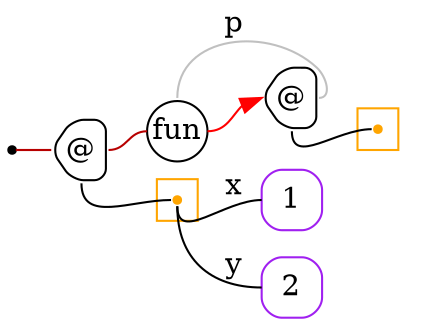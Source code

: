 digraph G {
  rankdir=LR;
  edge[arrowhead=none,arrowtail=none];
  node[fixedsize=true,shape=circle]
  size="9.201041666666667,5.219270833333334";
  labeldistance=0;
  nodesep=.175;
  ranksep=.175;

 nd1[shape=point];
 nd17[label="@",tooltip="nd17-AppGraph",style=rounded,orientation=90,shape=house,width=.4,height=.4,color="#000000"];
   nd29[label="1",tooltip="nd29-ConstGraph",style=rounded,orientation=90,shape=square,width=.4,height=.4,color="purple"];
   nd36[label="2",tooltip="nd36-ConstGraph",style=rounded,orientation=90,shape=square,width=.4,height=.4,color="purple"];
 subgraph cluster_nd107 {
   graph[style=fill,color="orange"];
   ndcluster_nd107[tooltip="nd107",orientation=90,shape=point,color="orange"];
 };
 nd46[label="fun",tooltip="nd46-AbsGraph",style=rounded,width=.4,height=.4,color="#000000"];
 nd47[label="@",tooltip="nd47-AppGraph",style=rounded,orientation=90,shape=house,width=.4,height=.4,color="#000000"];
 subgraph cluster_nd52 {
   graph[style=fill,color="orange"];
   ndcluster_nd52[tooltip="nd52",orientation=90,shape=point,color="orange"];
 };

  nd17->nd46[tailport=e,headport=w,color="#b70000",arrowhead=none,arrowtail=none];
  nd1->nd17[tailport=e,headport=w,color="#b70000",arrowhead=none,arrowtail=none];
  nd46->nd47[dir=back,label="p",headport=e,tailport=n,color=grey,arrowhead=none,arrowtail=none];
  nd47->ndcluster_nd52[tailport=s,headport=w];
  nd46->nd47[tailport=e,headport=w,color=red,arrowhead=normal];
  ndcluster_nd107->nd29[label="x",tailport=s,headport=w];
  ndcluster_nd107->nd36[label="y",tailport=s,headport=w];
  nd17->ndcluster_nd107[tailport=s,headport=w];
}